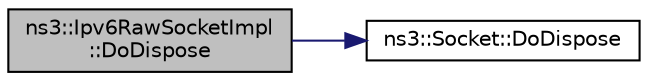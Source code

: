 digraph "ns3::Ipv6RawSocketImpl::DoDispose"
{
  edge [fontname="Helvetica",fontsize="10",labelfontname="Helvetica",labelfontsize="10"];
  node [fontname="Helvetica",fontsize="10",shape=record];
  rankdir="LR";
  Node1 [label="ns3::Ipv6RawSocketImpl\l::DoDispose",height=0.2,width=0.4,color="black", fillcolor="grey75", style="filled", fontcolor="black"];
  Node1 -> Node2 [color="midnightblue",fontsize="10",style="solid"];
  Node2 [label="ns3::Socket::DoDispose",height=0.2,width=0.4,color="black", fillcolor="white", style="filled",URL="$d9/df2/classns3_1_1Socket.html#a5498f836b9b551dd7069562d05382e83"];
}
